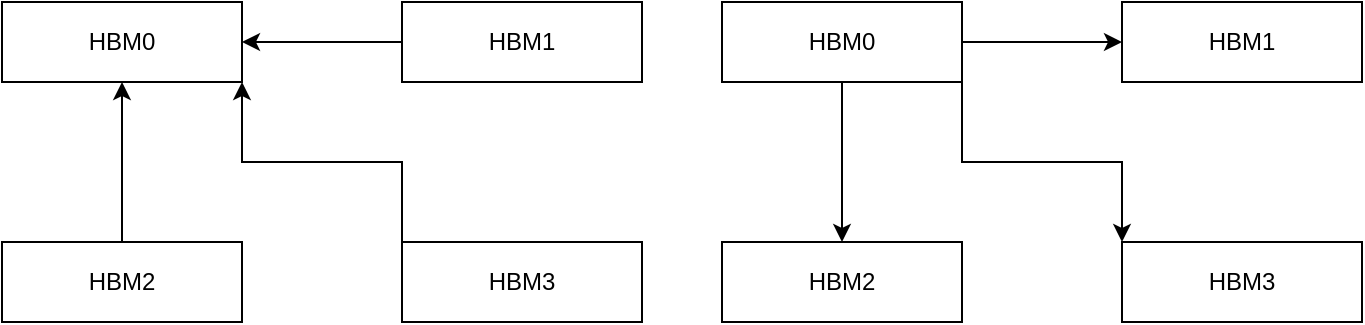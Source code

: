 <mxfile version="21.0.10" type="github">
  <diagram name="Page-1" id="gypVrYhVjfgFWsSbtT4_">
    <mxGraphModel dx="2074" dy="1099" grid="1" gridSize="10" guides="1" tooltips="1" connect="1" arrows="1" fold="1" page="1" pageScale="1" pageWidth="850" pageHeight="1100" math="0" shadow="0">
      <root>
        <mxCell id="0" />
        <mxCell id="1" parent="0" />
        <mxCell id="UT3TPzIITWsSeXLHkU9y-1" value="HBM0" style="rounded=0;whiteSpace=wrap;html=1;" vertex="1" parent="1">
          <mxGeometry x="120" y="320" width="120" height="40" as="geometry" />
        </mxCell>
        <mxCell id="UT3TPzIITWsSeXLHkU9y-5" value="" style="edgeStyle=orthogonalEdgeStyle;rounded=0;orthogonalLoop=1;jettySize=auto;html=1;" edge="1" parent="1" source="UT3TPzIITWsSeXLHkU9y-2" target="UT3TPzIITWsSeXLHkU9y-1">
          <mxGeometry relative="1" as="geometry" />
        </mxCell>
        <mxCell id="UT3TPzIITWsSeXLHkU9y-2" value="HBM1" style="rounded=0;whiteSpace=wrap;html=1;" vertex="1" parent="1">
          <mxGeometry x="320" y="320" width="120" height="40" as="geometry" />
        </mxCell>
        <mxCell id="UT3TPzIITWsSeXLHkU9y-6" value="" style="edgeStyle=orthogonalEdgeStyle;rounded=0;orthogonalLoop=1;jettySize=auto;html=1;" edge="1" parent="1" source="UT3TPzIITWsSeXLHkU9y-3" target="UT3TPzIITWsSeXLHkU9y-1">
          <mxGeometry relative="1" as="geometry" />
        </mxCell>
        <mxCell id="UT3TPzIITWsSeXLHkU9y-3" value="HBM2" style="rounded=0;whiteSpace=wrap;html=1;" vertex="1" parent="1">
          <mxGeometry x="120" y="440" width="120" height="40" as="geometry" />
        </mxCell>
        <mxCell id="UT3TPzIITWsSeXLHkU9y-4" value="HBM3" style="rounded=0;whiteSpace=wrap;html=1;" vertex="1" parent="1">
          <mxGeometry x="320" y="440" width="120" height="40" as="geometry" />
        </mxCell>
        <mxCell id="UT3TPzIITWsSeXLHkU9y-7" value="" style="edgeStyle=orthogonalEdgeStyle;rounded=0;orthogonalLoop=1;jettySize=auto;html=1;exitX=0;exitY=0;exitDx=0;exitDy=0;entryX=1;entryY=1;entryDx=0;entryDy=0;" edge="1" parent="1" source="UT3TPzIITWsSeXLHkU9y-4" target="UT3TPzIITWsSeXLHkU9y-1">
          <mxGeometry relative="1" as="geometry">
            <mxPoint x="190" y="450" as="sourcePoint" />
            <mxPoint x="190" y="370" as="targetPoint" />
          </mxGeometry>
        </mxCell>
        <mxCell id="UT3TPzIITWsSeXLHkU9y-15" value="" style="edgeStyle=orthogonalEdgeStyle;rounded=0;orthogonalLoop=1;jettySize=auto;html=1;" edge="1" parent="1" source="UT3TPzIITWsSeXLHkU9y-8" target="UT3TPzIITWsSeXLHkU9y-12">
          <mxGeometry relative="1" as="geometry" />
        </mxCell>
        <mxCell id="UT3TPzIITWsSeXLHkU9y-16" value="" style="edgeStyle=orthogonalEdgeStyle;rounded=0;orthogonalLoop=1;jettySize=auto;html=1;" edge="1" parent="1" source="UT3TPzIITWsSeXLHkU9y-8" target="UT3TPzIITWsSeXLHkU9y-10">
          <mxGeometry relative="1" as="geometry" />
        </mxCell>
        <mxCell id="UT3TPzIITWsSeXLHkU9y-8" value="HBM0" style="rounded=0;whiteSpace=wrap;html=1;" vertex="1" parent="1">
          <mxGeometry x="480" y="320" width="120" height="40" as="geometry" />
        </mxCell>
        <mxCell id="UT3TPzIITWsSeXLHkU9y-10" value="HBM1" style="rounded=0;whiteSpace=wrap;html=1;" vertex="1" parent="1">
          <mxGeometry x="680" y="320" width="120" height="40" as="geometry" />
        </mxCell>
        <mxCell id="UT3TPzIITWsSeXLHkU9y-12" value="HBM2" style="rounded=0;whiteSpace=wrap;html=1;" vertex="1" parent="1">
          <mxGeometry x="480" y="440" width="120" height="40" as="geometry" />
        </mxCell>
        <mxCell id="UT3TPzIITWsSeXLHkU9y-13" value="HBM3" style="rounded=0;whiteSpace=wrap;html=1;" vertex="1" parent="1">
          <mxGeometry x="680" y="440" width="120" height="40" as="geometry" />
        </mxCell>
        <mxCell id="UT3TPzIITWsSeXLHkU9y-17" value="" style="edgeStyle=orthogonalEdgeStyle;rounded=0;orthogonalLoop=1;jettySize=auto;html=1;exitX=1;exitY=1;exitDx=0;exitDy=0;entryX=0;entryY=0;entryDx=0;entryDy=0;" edge="1" parent="1" source="UT3TPzIITWsSeXLHkU9y-8" target="UT3TPzIITWsSeXLHkU9y-13">
          <mxGeometry relative="1" as="geometry">
            <mxPoint x="330" y="450" as="sourcePoint" />
            <mxPoint x="250" y="370" as="targetPoint" />
          </mxGeometry>
        </mxCell>
      </root>
    </mxGraphModel>
  </diagram>
</mxfile>
